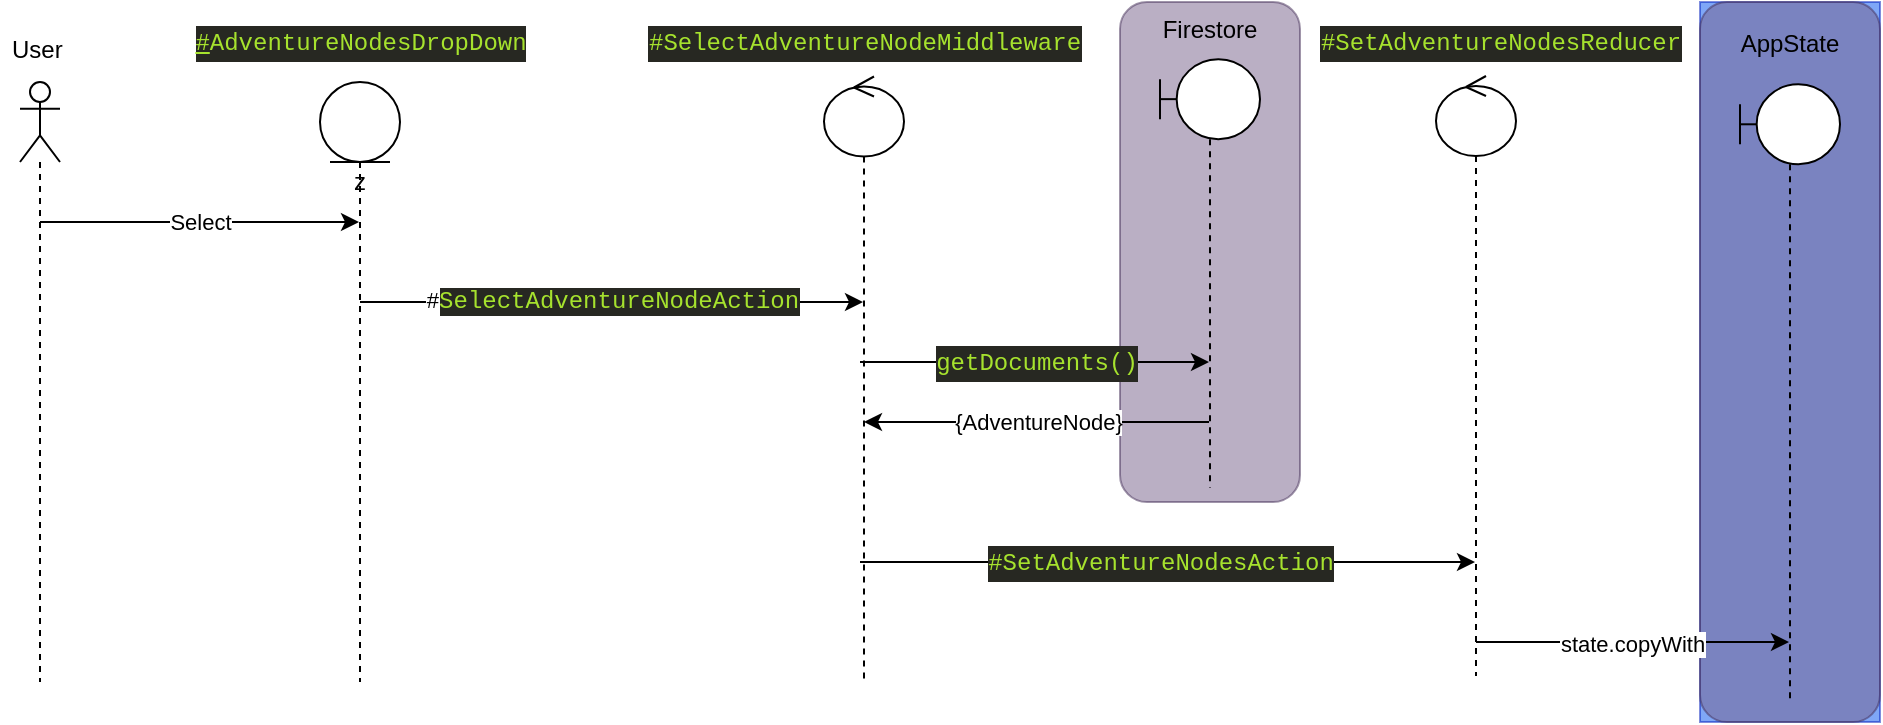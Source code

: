 <mxfile>
    <diagram id="q0QQMIe68b9UoorQHAdL" name="Page-1">
        <mxGraphModel dx="829" dy="566" grid="1" gridSize="10" guides="1" tooltips="1" connect="1" arrows="1" fold="1" page="1" pageScale="1" pageWidth="827" pageHeight="1169" math="0" shadow="0">
            <root>
                <mxCell id="0"/>
                <mxCell id="1" parent="0"/>
                <mxCell id="2" value="" style="group;fillColor=#0050ef;strokeColor=#001DBC;strokeWidth=1;opacity=50;fontColor=#ffffff;" vertex="1" connectable="0" parent="1">
                    <mxGeometry x="860" width="90" height="360" as="geometry"/>
                </mxCell>
                <mxCell id="3" value="" style="rounded=1;whiteSpace=wrap;html=1;fillColor=#76608a;strokeColor=#432D57;fontColor=#ffffff;opacity=50;" vertex="1" parent="2">
                    <mxGeometry width="90" height="360" as="geometry"/>
                </mxCell>
                <mxCell id="4" value="" style="group" vertex="1" connectable="0" parent="2">
                    <mxGeometry x="20" y="10.286" width="50" height="339.429" as="geometry"/>
                </mxCell>
                <mxCell id="5" value="" style="shape=umlLifeline;participant=umlBoundary;perimeter=lifelinePerimeter;whiteSpace=wrap;html=1;container=1;collapsible=0;recursiveResize=0;verticalAlign=top;spacingTop=36;outlineConnect=0;" vertex="1" parent="4">
                    <mxGeometry y="30.857" width="50" height="308.571" as="geometry"/>
                </mxCell>
                <mxCell id="6" value="AppState" style="text;html=1;strokeColor=none;fillColor=none;align=center;verticalAlign=middle;whiteSpace=wrap;rounded=0;" vertex="1" parent="4">
                    <mxGeometry x="5" width="40" height="20.571" as="geometry"/>
                </mxCell>
                <mxCell id="7" value="&lt;div style=&quot;text-align: left&quot;&gt;&lt;span&gt;&lt;font face=&quot;helvetica&quot;&gt;z&lt;/font&gt;&lt;/span&gt;&lt;/div&gt;" style="shape=umlLifeline;participant=umlEntity;perimeter=lifelinePerimeter;whiteSpace=wrap;html=1;container=1;collapsible=0;recursiveResize=0;verticalAlign=top;spacingTop=36;outlineConnect=0;" vertex="1" parent="1">
                    <mxGeometry x="170" y="40" width="40" height="300" as="geometry"/>
                </mxCell>
                <mxCell id="8" value="" style="endArrow=classic;html=1;" edge="1" parent="7" target="23">
                    <mxGeometry relative="1" as="geometry">
                        <mxPoint x="20" y="110" as="sourcePoint"/>
                        <mxPoint x="120" y="110" as="targetPoint"/>
                    </mxGeometry>
                </mxCell>
                <mxCell id="9" value="#&lt;span style=&quot;color: rgb(166 , 226 , 46) ; background-color: rgb(39 , 40 , 34) ; font-family: &amp;#34;menlo&amp;#34; , &amp;#34;monaco&amp;#34; , &amp;#34;courier new&amp;#34; , monospace ; font-size: 12px&quot;&gt;SelectAdventureNodeAction&lt;/span&gt;" style="edgeLabel;resizable=0;html=1;align=center;verticalAlign=middle;" connectable="0" vertex="1" parent="8">
                    <mxGeometry relative="1" as="geometry"/>
                </mxCell>
                <mxCell id="10" value="" style="endArrow=classic;html=1;" edge="1" parent="1" target="7">
                    <mxGeometry relative="1" as="geometry">
                        <mxPoint x="30" y="110" as="sourcePoint"/>
                        <mxPoint x="149.5" y="110" as="targetPoint"/>
                    </mxGeometry>
                </mxCell>
                <mxCell id="11" value="Select" style="edgeLabel;resizable=0;html=1;align=center;verticalAlign=middle;" connectable="0" vertex="1" parent="10">
                    <mxGeometry relative="1" as="geometry"/>
                </mxCell>
                <mxCell id="14" value="" style="group" vertex="1" connectable="0" parent="1">
                    <mxGeometry x="570" width="90" height="250" as="geometry"/>
                </mxCell>
                <mxCell id="15" value="" style="rounded=1;whiteSpace=wrap;html=1;fillColor=#76608a;strokeColor=#432D57;fontColor=#ffffff;opacity=50;" vertex="1" parent="14">
                    <mxGeometry width="90" height="250" as="geometry"/>
                </mxCell>
                <mxCell id="16" value="" style="group" vertex="1" connectable="0" parent="14">
                    <mxGeometry x="20" y="7.143" width="50" height="235.714" as="geometry"/>
                </mxCell>
                <mxCell id="17" value="" style="shape=umlLifeline;participant=umlBoundary;perimeter=lifelinePerimeter;whiteSpace=wrap;html=1;container=1;collapsible=0;recursiveResize=0;verticalAlign=top;spacingTop=36;outlineConnect=0;" vertex="1" parent="16">
                    <mxGeometry y="21.429" width="50" height="214.286" as="geometry"/>
                </mxCell>
                <mxCell id="18" value="Firestore" style="text;html=1;strokeColor=none;fillColor=none;align=center;verticalAlign=middle;whiteSpace=wrap;rounded=0;" vertex="1" parent="16">
                    <mxGeometry x="5" width="40" height="14.286" as="geometry"/>
                </mxCell>
                <mxCell id="19" value="" style="group" vertex="1" connectable="0" parent="1">
                    <mxGeometry x="10" y="10" width="60" height="330" as="geometry"/>
                </mxCell>
                <mxCell id="20" value="" style="shape=umlLifeline;participant=umlActor;perimeter=lifelinePerimeter;whiteSpace=wrap;html=1;container=1;collapsible=0;recursiveResize=0;verticalAlign=top;spacingTop=36;outlineConnect=0;" vertex="1" parent="19">
                    <mxGeometry x="10" y="30" width="20" height="300" as="geometry"/>
                </mxCell>
                <mxCell id="21" value="User" style="text;strokeColor=none;fillColor=none;align=left;verticalAlign=top;spacingLeft=4;spacingRight=4;overflow=hidden;rotatable=0;points=[[0,0.5],[1,0.5]];portConstraint=eastwest;" vertex="1" parent="19">
                    <mxGeometry width="60" height="26" as="geometry"/>
                </mxCell>
                <mxCell id="22" value="&lt;div style=&quot;color: rgb(248 , 248 , 242) ; background-color: rgb(39 , 40 , 34) ; font-family: &amp;#34;menlo&amp;#34; , &amp;#34;monaco&amp;#34; , &amp;#34;courier new&amp;#34; , monospace ; font-weight: normal ; font-size: 12px ; line-height: 18px&quot;&gt;&lt;div&gt;&lt;span style=&quot;color: #a6e22e ; text-decoration: underline&quot;&gt;#&lt;/span&gt;&lt;span style=&quot;color: rgb(166 , 226 , 46) ; font-family: &amp;#34;menlo&amp;#34; , &amp;#34;monaco&amp;#34; , &amp;#34;courier new&amp;#34; , monospace&quot;&gt;AdventureNodesDropDown&lt;/span&gt;&lt;/div&gt;&lt;/div&gt;" style="text;html=1;align=center;verticalAlign=middle;resizable=0;points=[];autosize=1;strokeColor=none;" vertex="1" parent="1">
                    <mxGeometry x="100" y="10" width="180" height="20" as="geometry"/>
                </mxCell>
                <mxCell id="23" value="" style="shape=umlLifeline;participant=umlControl;perimeter=lifelinePerimeter;whiteSpace=wrap;html=1;container=1;collapsible=0;recursiveResize=0;verticalAlign=top;spacingTop=36;outlineConnect=0;" vertex="1" parent="1">
                    <mxGeometry x="422" y="37.248" width="40" height="302.752" as="geometry"/>
                </mxCell>
                <mxCell id="24" value="" style="endArrow=classic;html=1;" edge="1" parent="23" target="17">
                    <mxGeometry relative="1" as="geometry">
                        <mxPoint x="18" y="142.752" as="sourcePoint"/>
                        <mxPoint x="118" y="142.752" as="targetPoint"/>
                    </mxGeometry>
                </mxCell>
                <mxCell id="25" value="&lt;div style=&quot;color: rgb(248 , 248 , 242) ; background-color: rgb(39 , 40 , 34) ; font-family: &amp;#34;menlo&amp;#34; , &amp;#34;monaco&amp;#34; , &amp;#34;courier new&amp;#34; , monospace ; font-weight: normal ; font-size: 12px ; line-height: 18px&quot;&gt;&lt;div&gt;&lt;span style=&quot;color: rgb(166 , 226 , 46) ; font-family: &amp;#34;menlo&amp;#34; , &amp;#34;monaco&amp;#34; , &amp;#34;courier new&amp;#34; , monospace&quot;&gt;getDocuments&lt;/span&gt;&lt;span style=&quot;color: #a6e22e&quot;&gt;()&lt;/span&gt;&lt;/div&gt;&lt;/div&gt;" style="edgeLabel;resizable=0;html=1;align=center;verticalAlign=middle;" connectable="0" vertex="1" parent="24">
                    <mxGeometry relative="1" as="geometry"/>
                </mxCell>
                <mxCell id="26" value="" style="endArrow=classic;html=1;" edge="1" parent="23" target="32">
                    <mxGeometry relative="1" as="geometry">
                        <mxPoint x="18" y="242.752" as="sourcePoint"/>
                        <mxPoint x="118" y="242.752" as="targetPoint"/>
                    </mxGeometry>
                </mxCell>
                <mxCell id="27" value="Label" style="edgeLabel;resizable=0;html=1;align=center;verticalAlign=middle;" connectable="0" vertex="1" parent="26">
                    <mxGeometry relative="1" as="geometry"/>
                </mxCell>
                <mxCell id="28" value="&lt;div style=&quot;background-color: rgb(39 , 40 , 34) ; font-family: &amp;#34;menlo&amp;#34; , &amp;#34;monaco&amp;#34; , &amp;#34;courier new&amp;#34; , monospace ; line-height: 18px&quot;&gt;&lt;font color=&quot;#a6e22e&quot;&gt;#&lt;/font&gt;&lt;span style=&quot;color: rgb(166 , 226 , 46) ; font-family: &amp;#34;menlo&amp;#34; , &amp;#34;monaco&amp;#34; , &amp;#34;courier new&amp;#34; , monospace&quot;&gt;SelectAdventureNodeMiddleware&lt;/span&gt;&lt;/div&gt;" style="text;html=1;align=center;verticalAlign=middle;resizable=0;points=[];autosize=1;strokeColor=none;" vertex="1" parent="1">
                    <mxGeometry x="327" y="10" width="230" height="20" as="geometry"/>
                </mxCell>
                <mxCell id="29" value="&lt;div style=&quot;color: rgb(248 , 248 , 242) ; background-color: rgb(39 , 40 , 34) ; font-family: &amp;#34;menlo&amp;#34; , &amp;#34;monaco&amp;#34; , &amp;#34;courier new&amp;#34; , monospace ; line-height: 18px&quot;&gt;&lt;span style=&quot;color: rgb(166 , 226 , 46)&quot;&gt;#SetAdventureNodesReducer&lt;/span&gt;&lt;/div&gt;" style="text;html=1;align=center;verticalAlign=middle;resizable=0;points=[];autosize=1;strokeColor=none;" vertex="1" parent="1">
                    <mxGeometry x="660" y="10" width="200" height="20" as="geometry"/>
                </mxCell>
                <mxCell id="30" style="edgeStyle=none;html=1;" edge="1" parent="1" source="32" target="5">
                    <mxGeometry relative="1" as="geometry">
                        <Array as="points">
                            <mxPoint x="850" y="320"/>
                        </Array>
                    </mxGeometry>
                </mxCell>
                <mxCell id="31" value="state.copyWith" style="edgeLabel;html=1;align=center;verticalAlign=middle;resizable=0;points=[];" vertex="1" connectable="0" parent="30">
                    <mxGeometry x="-0.025" y="-1" relative="1" as="geometry">
                        <mxPoint x="1" as="offset"/>
                    </mxGeometry>
                </mxCell>
                <mxCell id="32" value="" style="shape=umlLifeline;participant=umlControl;perimeter=lifelinePerimeter;whiteSpace=wrap;html=1;container=1;collapsible=0;recursiveResize=0;verticalAlign=top;spacingTop=36;outlineConnect=0;" vertex="1" parent="1">
                    <mxGeometry x="728" y="37" width="40" height="300" as="geometry"/>
                </mxCell>
                <mxCell id="33" value="" style="endArrow=classic;html=1;" edge="1" parent="1" source="17" target="23">
                    <mxGeometry relative="1" as="geometry">
                        <mxPoint x="390" y="190" as="sourcePoint"/>
                        <mxPoint x="490" y="210" as="targetPoint"/>
                        <Array as="points">
                            <mxPoint x="520" y="210"/>
                        </Array>
                    </mxGeometry>
                </mxCell>
                <mxCell id="34" value="{AdventureNode}" style="edgeLabel;resizable=0;html=1;align=center;verticalAlign=middle;" connectable="0" vertex="1" parent="33">
                    <mxGeometry relative="1" as="geometry">
                        <mxPoint x="1" as="offset"/>
                    </mxGeometry>
                </mxCell>
                <mxCell id="35" value="&lt;div style=&quot;color: rgb(248 , 248 , 242) ; background-color: rgb(39 , 40 , 34) ; font-family: &amp;#34;menlo&amp;#34; , &amp;#34;monaco&amp;#34; , &amp;#34;courier new&amp;#34; , monospace ; font-size: 12px ; line-height: 18px&quot;&gt;&lt;span style=&quot;color: rgb(166 , 226 , 46)&quot;&gt;#SetAdventureNodesAction&lt;/span&gt;&lt;/div&gt;" style="edgeLabel;resizable=0;html=1;align=center;verticalAlign=middle;" connectable="0" vertex="1" parent="1">
                    <mxGeometry x="590" y="280" as="geometry"/>
                </mxCell>
            </root>
        </mxGraphModel>
    </diagram>
</mxfile>